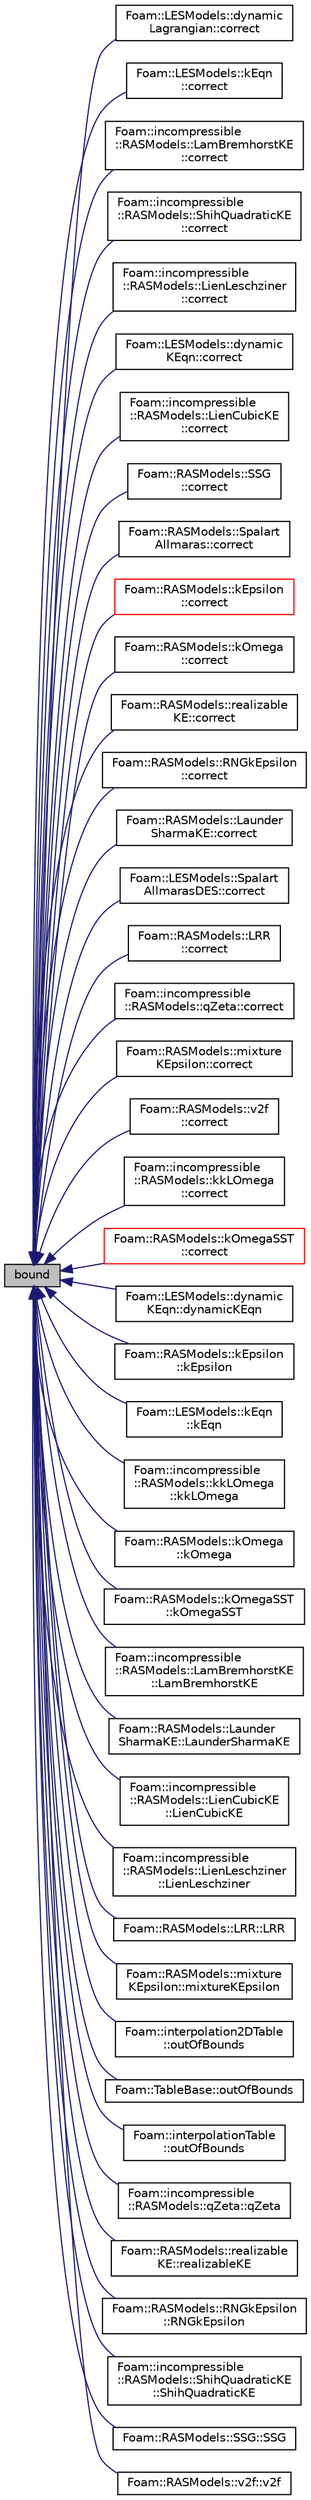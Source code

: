 digraph "bound"
{
  bgcolor="transparent";
  edge [fontname="Helvetica",fontsize="10",labelfontname="Helvetica",labelfontsize="10"];
  node [fontname="Helvetica",fontsize="10",shape=record];
  rankdir="LR";
  Node1 [label="bound",height=0.2,width=0.4,color="black", fillcolor="grey75", style="filled", fontcolor="black"];
  Node1 -> Node2 [dir="back",color="midnightblue",fontsize="10",style="solid",fontname="Helvetica"];
  Node2 [label="Foam::LESModels::dynamic\lLagrangian::correct",height=0.2,width=0.4,color="black",URL="$a00603.html#a3ae44b28050c3aa494c1d8e18cf618c1",tooltip="Correct Eddy-Viscosity and related properties. "];
  Node1 -> Node3 [dir="back",color="midnightblue",fontsize="10",style="solid",fontname="Helvetica"];
  Node3 [label="Foam::LESModels::kEqn\l::correct",height=0.2,width=0.4,color="black",URL="$a01227.html#a3ae44b28050c3aa494c1d8e18cf618c1",tooltip="Correct eddy-Viscosity and related properties. "];
  Node1 -> Node4 [dir="back",color="midnightblue",fontsize="10",style="solid",fontname="Helvetica"];
  Node4 [label="Foam::incompressible\l::RASModels::LamBremhorstKE\l::correct",height=0.2,width=0.4,color="black",URL="$a01263.html#a3ae44b28050c3aa494c1d8e18cf618c1",tooltip="Solve the turbulence equations and correct the turbulence viscosity. "];
  Node1 -> Node5 [dir="back",color="midnightblue",fontsize="10",style="solid",fontname="Helvetica"];
  Node5 [label="Foam::incompressible\l::RASModels::ShihQuadraticKE\l::correct",height=0.2,width=0.4,color="black",URL="$a02292.html#a3ae44b28050c3aa494c1d8e18cf618c1",tooltip="Solve the turbulence equations and correct the turbulence viscosity. "];
  Node1 -> Node6 [dir="back",color="midnightblue",fontsize="10",style="solid",fontname="Helvetica"];
  Node6 [label="Foam::incompressible\l::RASModels::LienLeschziner\l::correct",height=0.2,width=0.4,color="black",URL="$a01311.html#a3ae44b28050c3aa494c1d8e18cf618c1",tooltip="Solve the turbulence equations and correct the turbulence viscosity. "];
  Node1 -> Node7 [dir="back",color="midnightblue",fontsize="10",style="solid",fontname="Helvetica"];
  Node7 [label="Foam::LESModels::dynamic\lKEqn::correct",height=0.2,width=0.4,color="black",URL="$a00602.html#a3ae44b28050c3aa494c1d8e18cf618c1",tooltip="Correct Eddy-Viscosity and related properties. "];
  Node1 -> Node8 [dir="back",color="midnightblue",fontsize="10",style="solid",fontname="Helvetica"];
  Node8 [label="Foam::incompressible\l::RASModels::LienCubicKE\l::correct",height=0.2,width=0.4,color="black",URL="$a01310.html#a3ae44b28050c3aa494c1d8e18cf618c1",tooltip="Solve the turbulence equations and correct the turbulence viscosity. "];
  Node1 -> Node9 [dir="back",color="midnightblue",fontsize="10",style="solid",fontname="Helvetica"];
  Node9 [label="Foam::RASModels::SSG\l::correct",height=0.2,width=0.4,color="black",URL="$a02416.html#a3ae44b28050c3aa494c1d8e18cf618c1",tooltip="Solve the turbulence equations and correct eddy-Viscosity and. "];
  Node1 -> Node10 [dir="back",color="midnightblue",fontsize="10",style="solid",fontname="Helvetica"];
  Node10 [label="Foam::RASModels::Spalart\lAllmaras::correct",height=0.2,width=0.4,color="black",URL="$a02384.html#a3ae44b28050c3aa494c1d8e18cf618c1",tooltip="Solve the turbulence equations and correct the turbulence viscosity. "];
  Node1 -> Node11 [dir="back",color="midnightblue",fontsize="10",style="solid",fontname="Helvetica"];
  Node11 [label="Foam::RASModels::kEpsilon\l::correct",height=0.2,width=0.4,color="red",URL="$a01226.html#a3ae44b28050c3aa494c1d8e18cf618c1",tooltip="Solve the turbulence equations and correct the turbulence viscosity. "];
  Node1 -> Node12 [dir="back",color="midnightblue",fontsize="10",style="solid",fontname="Helvetica"];
  Node12 [label="Foam::RASModels::kOmega\l::correct",height=0.2,width=0.4,color="black",URL="$a01243.html#a3ae44b28050c3aa494c1d8e18cf618c1",tooltip="Solve the turbulence equations and correct the turbulence viscosity. "];
  Node1 -> Node13 [dir="back",color="midnightblue",fontsize="10",style="solid",fontname="Helvetica"];
  Node13 [label="Foam::RASModels::realizable\lKE::correct",height=0.2,width=0.4,color="black",URL="$a02098.html#a3ae44b28050c3aa494c1d8e18cf618c1",tooltip="Solve the turbulence equations and correct the turbulence viscosity. "];
  Node1 -> Node14 [dir="back",color="midnightblue",fontsize="10",style="solid",fontname="Helvetica"];
  Node14 [label="Foam::RASModels::RNGkEpsilon\l::correct",height=0.2,width=0.4,color="black",URL="$a02205.html#a3ae44b28050c3aa494c1d8e18cf618c1",tooltip="Solve the turbulence equations and correct the turbulence viscosity. "];
  Node1 -> Node15 [dir="back",color="midnightblue",fontsize="10",style="solid",fontname="Helvetica"];
  Node15 [label="Foam::RASModels::Launder\lSharmaKE::correct",height=0.2,width=0.4,color="black",URL="$a01273.html#a3ae44b28050c3aa494c1d8e18cf618c1",tooltip="Solve the turbulence equations and correct the turbulence viscosity. "];
  Node1 -> Node16 [dir="back",color="midnightblue",fontsize="10",style="solid",fontname="Helvetica"];
  Node16 [label="Foam::LESModels::Spalart\lAllmarasDES::correct",height=0.2,width=0.4,color="black",URL="$a02386.html#a3ae44b28050c3aa494c1d8e18cf618c1",tooltip="Correct nuTilda and related properties. "];
  Node1 -> Node17 [dir="back",color="midnightblue",fontsize="10",style="solid",fontname="Helvetica"];
  Node17 [label="Foam::RASModels::LRR\l::correct",height=0.2,width=0.4,color="black",URL="$a01383.html#a3ae44b28050c3aa494c1d8e18cf618c1",tooltip="Solve the turbulence equations and correct eddy-Viscosity and. "];
  Node1 -> Node18 [dir="back",color="midnightblue",fontsize="10",style="solid",fontname="Helvetica"];
  Node18 [label="Foam::incompressible\l::RASModels::qZeta::correct",height=0.2,width=0.4,color="black",URL="$a02054.html#a3ae44b28050c3aa494c1d8e18cf618c1",tooltip="Solve the turbulence equations and correct the turbulence viscosity. "];
  Node1 -> Node19 [dir="back",color="midnightblue",fontsize="10",style="solid",fontname="Helvetica"];
  Node19 [label="Foam::RASModels::mixture\lKEpsilon::correct",height=0.2,width=0.4,color="black",URL="$a01518.html#a3ae44b28050c3aa494c1d8e18cf618c1",tooltip="Solve the turbulence equations and correct the turbulence viscosity. "];
  Node1 -> Node20 [dir="back",color="midnightblue",fontsize="10",style="solid",fontname="Helvetica"];
  Node20 [label="Foam::RASModels::v2f\l::correct",height=0.2,width=0.4,color="black",URL="$a02772.html#a3ae44b28050c3aa494c1d8e18cf618c1",tooltip="Solve the turbulence equations and correct the turbulence viscosity. "];
  Node1 -> Node21 [dir="back",color="midnightblue",fontsize="10",style="solid",fontname="Helvetica"];
  Node21 [label="Foam::incompressible\l::RASModels::kkLOmega\l::correct",height=0.2,width=0.4,color="black",URL="$a01240.html#a3ae44b28050c3aa494c1d8e18cf618c1",tooltip="Solve the turbulence equations and correct the turbulence viscosity. "];
  Node1 -> Node22 [dir="back",color="midnightblue",fontsize="10",style="solid",fontname="Helvetica"];
  Node22 [label="Foam::RASModels::kOmegaSST\l::correct",height=0.2,width=0.4,color="red",URL="$a01244.html#a3ae44b28050c3aa494c1d8e18cf618c1",tooltip="Solve the turbulence equations and correct the turbulence viscosity. "];
  Node1 -> Node23 [dir="back",color="midnightblue",fontsize="10",style="solid",fontname="Helvetica"];
  Node23 [label="Foam::LESModels::dynamic\lKEqn::dynamicKEqn",height=0.2,width=0.4,color="black",URL="$a00602.html#ac4d1cb48e7b33ff4909b44b9d21f00d0",tooltip="Construct from components. "];
  Node1 -> Node24 [dir="back",color="midnightblue",fontsize="10",style="solid",fontname="Helvetica"];
  Node24 [label="Foam::RASModels::kEpsilon\l::kEpsilon",height=0.2,width=0.4,color="black",URL="$a01226.html#ad4c4e296af702a0e980b142a736eab01",tooltip="Construct from components. "];
  Node1 -> Node25 [dir="back",color="midnightblue",fontsize="10",style="solid",fontname="Helvetica"];
  Node25 [label="Foam::LESModels::kEqn\l::kEqn",height=0.2,width=0.4,color="black",URL="$a01227.html#a56a1d6f27eaf47acf4e9c335ed681623",tooltip="Constructor from components. "];
  Node1 -> Node26 [dir="back",color="midnightblue",fontsize="10",style="solid",fontname="Helvetica"];
  Node26 [label="Foam::incompressible\l::RASModels::kkLOmega\l::kkLOmega",height=0.2,width=0.4,color="black",URL="$a01240.html#acd7dcdec078cb26558efbb7f149a4c6a",tooltip="Construct from components. "];
  Node1 -> Node27 [dir="back",color="midnightblue",fontsize="10",style="solid",fontname="Helvetica"];
  Node27 [label="Foam::RASModels::kOmega\l::kOmega",height=0.2,width=0.4,color="black",URL="$a01243.html#a8d1b583581510a8d1abf1d27123e40ff",tooltip="Construct from components. "];
  Node1 -> Node28 [dir="back",color="midnightblue",fontsize="10",style="solid",fontname="Helvetica"];
  Node28 [label="Foam::RASModels::kOmegaSST\l::kOmegaSST",height=0.2,width=0.4,color="black",URL="$a01244.html#afdfaf67b4d162e6ad2f741f0cd99c080",tooltip="Construct from components. "];
  Node1 -> Node29 [dir="back",color="midnightblue",fontsize="10",style="solid",fontname="Helvetica"];
  Node29 [label="Foam::incompressible\l::RASModels::LamBremhorstKE\l::LamBremhorstKE",height=0.2,width=0.4,color="black",URL="$a01263.html#a5c9fb5edae59f0fbc7f850919a4f4457",tooltip="Construct from components. "];
  Node1 -> Node30 [dir="back",color="midnightblue",fontsize="10",style="solid",fontname="Helvetica"];
  Node30 [label="Foam::RASModels::Launder\lSharmaKE::LaunderSharmaKE",height=0.2,width=0.4,color="black",URL="$a01273.html#a5ddab09e3749d8a2117006c87fd84200",tooltip="Construct from components. "];
  Node1 -> Node31 [dir="back",color="midnightblue",fontsize="10",style="solid",fontname="Helvetica"];
  Node31 [label="Foam::incompressible\l::RASModels::LienCubicKE\l::LienCubicKE",height=0.2,width=0.4,color="black",URL="$a01310.html#a389beaa43511a3788a5fac02bce8efe0",tooltip="Construct from components. "];
  Node1 -> Node32 [dir="back",color="midnightblue",fontsize="10",style="solid",fontname="Helvetica"];
  Node32 [label="Foam::incompressible\l::RASModels::LienLeschziner\l::LienLeschziner",height=0.2,width=0.4,color="black",URL="$a01311.html#a24c8450b3d4472dbd8392adc91079902",tooltip="Construct from components. "];
  Node1 -> Node33 [dir="back",color="midnightblue",fontsize="10",style="solid",fontname="Helvetica"];
  Node33 [label="Foam::RASModels::LRR::LRR",height=0.2,width=0.4,color="black",URL="$a01383.html#a8e5876f967d41986458bf1b4e56880f1",tooltip="Construct from components. "];
  Node1 -> Node34 [dir="back",color="midnightblue",fontsize="10",style="solid",fontname="Helvetica"];
  Node34 [label="Foam::RASModels::mixture\lKEpsilon::mixtureKEpsilon",height=0.2,width=0.4,color="black",URL="$a01518.html#a8a7ec1494a8e894fa723875426b4c21b",tooltip="Construct from components. "];
  Node1 -> Node35 [dir="back",color="midnightblue",fontsize="10",style="solid",fontname="Helvetica"];
  Node35 [label="Foam::interpolation2DTable\l::outOfBounds",height=0.2,width=0.4,color="black",URL="$a01152.html#a3343ed26dde8ab729adc8b5138586786",tooltip="Set the out-of-bounds handling from enum, return previous setting. "];
  Node1 -> Node36 [dir="back",color="midnightblue",fontsize="10",style="solid",fontname="Helvetica"];
  Node36 [label="Foam::TableBase::outOfBounds",height=0.2,width=0.4,color="black",URL="$a02547.html#af0d19ffe0cfead85914cda22958e109b",tooltip="Set the out-of-bounds handling from enum, return previous setting. "];
  Node1 -> Node37 [dir="back",color="midnightblue",fontsize="10",style="solid",fontname="Helvetica"];
  Node37 [label="Foam::interpolationTable\l::outOfBounds",height=0.2,width=0.4,color="black",URL="$a01160.html#a4f4e7ad209b8271aeb7d2dd509319139",tooltip="Set the out-of-bounds handling from enum, return previous setting. "];
  Node1 -> Node38 [dir="back",color="midnightblue",fontsize="10",style="solid",fontname="Helvetica"];
  Node38 [label="Foam::incompressible\l::RASModels::qZeta::qZeta",height=0.2,width=0.4,color="black",URL="$a02054.html#acf961fdbd731cbe2ceee9e599c8b8068",tooltip="Construct from components. "];
  Node1 -> Node39 [dir="back",color="midnightblue",fontsize="10",style="solid",fontname="Helvetica"];
  Node39 [label="Foam::RASModels::realizable\lKE::realizableKE",height=0.2,width=0.4,color="black",URL="$a02098.html#a0ada0da2853ce6105b00fc56c1dce142",tooltip="Construct from components. "];
  Node1 -> Node40 [dir="back",color="midnightblue",fontsize="10",style="solid",fontname="Helvetica"];
  Node40 [label="Foam::RASModels::RNGkEpsilon\l::RNGkEpsilon",height=0.2,width=0.4,color="black",URL="$a02205.html#af8382831a2895250f5733d1d81bca9ca",tooltip="Construct from components. "];
  Node1 -> Node41 [dir="back",color="midnightblue",fontsize="10",style="solid",fontname="Helvetica"];
  Node41 [label="Foam::incompressible\l::RASModels::ShihQuadraticKE\l::ShihQuadraticKE",height=0.2,width=0.4,color="black",URL="$a02292.html#af009f704ea20a835fa4a1ace3086ce4b",tooltip="Construct from components. "];
  Node1 -> Node42 [dir="back",color="midnightblue",fontsize="10",style="solid",fontname="Helvetica"];
  Node42 [label="Foam::RASModels::SSG::SSG",height=0.2,width=0.4,color="black",URL="$a02416.html#a2f41db74431d003903c7e650177ba0f7",tooltip="Construct from components. "];
  Node1 -> Node43 [dir="back",color="midnightblue",fontsize="10",style="solid",fontname="Helvetica"];
  Node43 [label="Foam::RASModels::v2f::v2f",height=0.2,width=0.4,color="black",URL="$a02772.html#aa86eb51a046d35be3fc2736626992962",tooltip="Construct from components. "];
}
